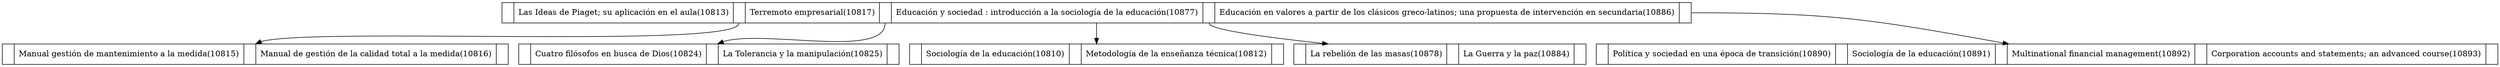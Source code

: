 digraph structs {
node [shape = record]; 1[label="<fo>|<f22>Las Ideas de Piaget; su aplicación en el aula(10813)|<f1> |<f22>Terremoto empresarial(10817)|<f2> |<f22>Educación y sociedad : introducción a la sociología de la educación(10877)|<f3> |<f22>Educación en valores a partir de los clásicos greco-latinos; una propuesta de intervención en secundaria(10886)|<f4> "];
1:f0 -> 0 :here;
0[label = "<fo> |<f22> Sociología de la educación(10810) |<f1>  |<f22> Metodología de la enseñanza técnica(10812) |<f2>  "];
1:f1 -> 2 :here;
2[label = "<fo> |<f22> Manual gestión de mantenimiento a la medida(10815) |<f1>  |<f22> Manual de gestión de la calidad total a la medida(10816) |<f2>  "];
1:f2 -> 3 :here;
3[label = "<fo> |<f22> Cuatro filósofos en busca de Dios(10824) |<f1>  |<f22> La Tolerancia y la manipulación(10825) |<f2>  "];
1:f3 -> 4 :here;
4[label = "<fo> |<f22> La rebelión de las masas(10878) |<f1>  |<f22> La Guerra y la paz(10884) |<f2>  "];
1:f4 -> 5 :here;
5[label = "<fo> |<f22> Política y sociedad en una época de transición(10890) |<f1>  |<f22> Sociología de la educación(10891) |<f2>  |<f22> Multinational financial management(10892) |<f3>  |<f22> Corporation accounts and statements; an advanced course(10893) |<f4>  "];
}